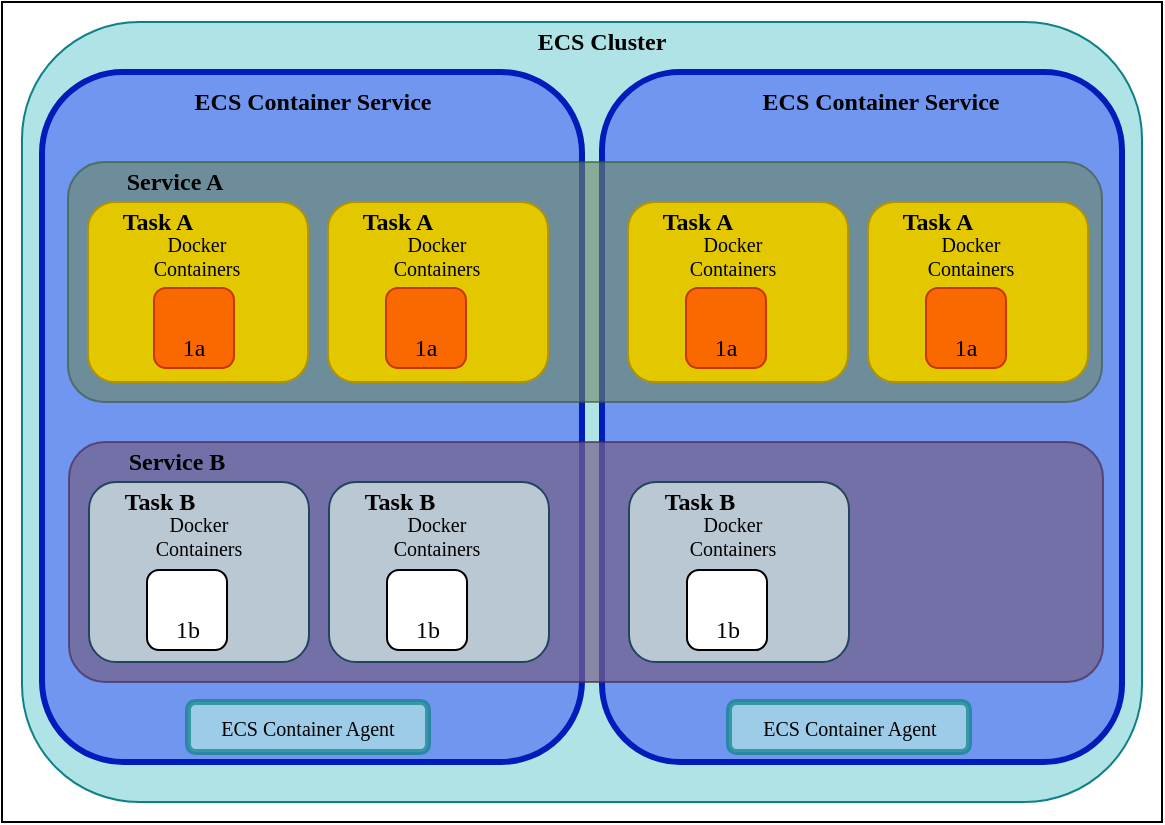 <mxfile version="12.9.9" type="device"><diagram id="lEHRUBd-HJN4wzyn2-5F" name="Page-1"><mxGraphModel dx="1106" dy="778" grid="1" gridSize="10" guides="1" tooltips="1" connect="1" arrows="1" fold="1" page="1" pageScale="1" pageWidth="1654" pageHeight="1169" math="0" shadow="0"><root><mxCell id="0"/><mxCell id="1" parent="0"/><mxCell id="PDUpO6ENa5whkI4T6-9_-109" value="" style="rounded=0;whiteSpace=wrap;html=1;fontFamily=Verdana;fontSize=10;" vertex="1" parent="1"><mxGeometry x="160" y="40" width="580" height="410" as="geometry"/></mxCell><mxCell id="PDUpO6ENa5whkI4T6-9_-1" value="" style="rounded=1;whiteSpace=wrap;html=1;fillColor=#b0e3e6;strokeColor=#0e8088;" vertex="1" parent="1"><mxGeometry x="170" y="50" width="560" height="390" as="geometry"/></mxCell><mxCell id="PDUpO6ENa5whkI4T6-9_-3" value="" style="rounded=1;whiteSpace=wrap;html=1;fillColor=#7096EF;strokeColor=#001DBC;fontColor=#ffffff;gradientColor=none;strokeWidth=3;" vertex="1" parent="1"><mxGeometry x="180" y="75" width="270" height="345" as="geometry"/></mxCell><mxCell id="PDUpO6ENa5whkI4T6-9_-4" value="" style="rounded=1;whiteSpace=wrap;html=1;fillColor=#7096EF;strokeColor=#001DBC;fontColor=#ffffff;strokeWidth=3;" vertex="1" parent="1"><mxGeometry x="460" y="75" width="260" height="345" as="geometry"/></mxCell><mxCell id="PDUpO6ENa5whkI4T6-9_-5" value="" style="rounded=1;whiteSpace=wrap;html=1;fillColor=#6d8764;strokeColor=#3A5431;fontColor=#ffffff;opacity=60;" vertex="1" parent="1"><mxGeometry x="193" y="120" width="517" height="120" as="geometry"/></mxCell><mxCell id="PDUpO6ENa5whkI4T6-9_-7" value="" style="rounded=1;whiteSpace=wrap;html=1;fillColor=#e3c800;strokeColor=#B09500;fontColor=#ffffff;" vertex="1" parent="1"><mxGeometry x="203" y="140" width="110" height="90" as="geometry"/></mxCell><mxCell id="PDUpO6ENa5whkI4T6-9_-12" value="" style="rounded=1;whiteSpace=wrap;html=1;fillColor=#fa6800;strokeColor=#C73500;fontColor=#ffffff;" vertex="1" parent="1"><mxGeometry x="236" y="183" width="40" height="40" as="geometry"/></mxCell><mxCell id="PDUpO6ENa5whkI4T6-9_-15" value="" style="rounded=1;whiteSpace=wrap;html=1;fillColor=#e3c800;strokeColor=#B09500;fontColor=#ffffff;" vertex="1" parent="1"><mxGeometry x="323" y="140" width="110" height="90" as="geometry"/></mxCell><mxCell id="PDUpO6ENa5whkI4T6-9_-16" value="" style="rounded=1;whiteSpace=wrap;html=1;fillColor=#fa6800;strokeColor=#C73500;fontColor=#ffffff;" vertex="1" parent="1"><mxGeometry x="352" y="183" width="40" height="40" as="geometry"/></mxCell><mxCell id="PDUpO6ENa5whkI4T6-9_-18" value="" style="rounded=1;whiteSpace=wrap;html=1;fillColor=#e3c800;strokeColor=#B09500;fontColor=#ffffff;" vertex="1" parent="1"><mxGeometry x="473" y="140" width="110" height="90" as="geometry"/></mxCell><mxCell id="PDUpO6ENa5whkI4T6-9_-19" value="" style="rounded=1;whiteSpace=wrap;html=1;fillColor=#fa6800;strokeColor=#C73500;fontColor=#ffffff;" vertex="1" parent="1"><mxGeometry x="502" y="183" width="40" height="40" as="geometry"/></mxCell><mxCell id="PDUpO6ENa5whkI4T6-9_-21" value="" style="rounded=1;whiteSpace=wrap;html=1;fillColor=#e3c800;strokeColor=#B09500;fontColor=#ffffff;" vertex="1" parent="1"><mxGeometry x="593" y="140" width="110" height="90" as="geometry"/></mxCell><mxCell id="PDUpO6ENa5whkI4T6-9_-22" value="" style="rounded=1;whiteSpace=wrap;html=1;fillColor=#fa6800;strokeColor=#C73500;fontColor=#ffffff;" vertex="1" parent="1"><mxGeometry x="622" y="183" width="40" height="40" as="geometry"/></mxCell><mxCell id="PDUpO6ENa5whkI4T6-9_-24" value="Task A" style="text;html=1;strokeColor=none;fillColor=none;align=center;verticalAlign=middle;whiteSpace=wrap;rounded=0;fontFamily=Verdana;fontStyle=1" vertex="1" parent="1"><mxGeometry x="213" y="140" width="50" height="20" as="geometry"/></mxCell><mxCell id="PDUpO6ENa5whkI4T6-9_-25" value="Docker &lt;br style=&quot;font-size: 10px;&quot;&gt;Containers" style="text;html=1;strokeColor=none;fillColor=none;align=center;verticalAlign=middle;whiteSpace=wrap;rounded=0;fontFamily=Verdana;fontSize=10;" vertex="1" parent="1"><mxGeometry x="199" y="157" width="117" height="20" as="geometry"/></mxCell><mxCell id="PDUpO6ENa5whkI4T6-9_-26" value="1a" style="text;html=1;strokeColor=none;fillColor=none;align=center;verticalAlign=middle;whiteSpace=wrap;rounded=0;fontFamily=Verdana;" vertex="1" parent="1"><mxGeometry x="231" y="203" width="50" height="20" as="geometry"/></mxCell><mxCell id="PDUpO6ENa5whkI4T6-9_-28" value="ECS Container Service" style="text;html=1;strokeColor=none;fillColor=none;align=center;verticalAlign=middle;whiteSpace=wrap;rounded=0;fontFamily=Verdana;fontStyle=1" vertex="1" parent="1"><mxGeometry x="238.5" y="80" width="153" height="20" as="geometry"/></mxCell><mxCell id="PDUpO6ENa5whkI4T6-9_-29" value="ECS Container Service" style="text;html=1;strokeColor=none;fillColor=none;align=center;verticalAlign=middle;whiteSpace=wrap;rounded=0;fontFamily=Verdana;fontStyle=1" vertex="1" parent="1"><mxGeometry x="523" y="80" width="153" height="20" as="geometry"/></mxCell><mxCell id="PDUpO6ENa5whkI4T6-9_-30" value="Service A" style="text;html=1;strokeColor=none;fillColor=none;align=center;verticalAlign=middle;whiteSpace=wrap;rounded=0;fontFamily=Verdana;fontStyle=1" vertex="1" parent="1"><mxGeometry x="170" y="120" width="153" height="20" as="geometry"/></mxCell><mxCell id="PDUpO6ENa5whkI4T6-9_-33" value="Task A" style="text;html=1;strokeColor=none;fillColor=none;align=center;verticalAlign=middle;whiteSpace=wrap;rounded=0;fontFamily=Verdana;fontStyle=1" vertex="1" parent="1"><mxGeometry x="333" y="140" width="50" height="20" as="geometry"/></mxCell><mxCell id="PDUpO6ENa5whkI4T6-9_-34" value="Task A" style="text;html=1;strokeColor=none;fillColor=none;align=center;verticalAlign=middle;whiteSpace=wrap;rounded=0;fontFamily=Verdana;fontStyle=1" vertex="1" parent="1"><mxGeometry x="483" y="140" width="50" height="20" as="geometry"/></mxCell><mxCell id="PDUpO6ENa5whkI4T6-9_-35" value="Task A" style="text;html=1;strokeColor=none;fillColor=none;align=center;verticalAlign=middle;whiteSpace=wrap;rounded=0;fontFamily=Verdana;fontStyle=1" vertex="1" parent="1"><mxGeometry x="603" y="140" width="50" height="20" as="geometry"/></mxCell><mxCell id="PDUpO6ENa5whkI4T6-9_-36" value="1a" style="text;html=1;strokeColor=none;fillColor=none;align=center;verticalAlign=middle;whiteSpace=wrap;rounded=0;fontFamily=Verdana;" vertex="1" parent="1"><mxGeometry x="347" y="203" width="50" height="20" as="geometry"/></mxCell><mxCell id="PDUpO6ENa5whkI4T6-9_-38" value="1a" style="text;html=1;strokeColor=none;fillColor=none;align=center;verticalAlign=middle;whiteSpace=wrap;rounded=0;fontFamily=Verdana;" vertex="1" parent="1"><mxGeometry x="497" y="203" width="50" height="20" as="geometry"/></mxCell><mxCell id="PDUpO6ENa5whkI4T6-9_-40" value="1a" style="text;html=1;strokeColor=none;fillColor=none;align=center;verticalAlign=middle;whiteSpace=wrap;rounded=0;fontFamily=Verdana;" vertex="1" parent="1"><mxGeometry x="617" y="203" width="50" height="20" as="geometry"/></mxCell><mxCell id="PDUpO6ENa5whkI4T6-9_-68" value="Docker &lt;br style=&quot;font-size: 10px;&quot;&gt;Containers" style="text;html=1;strokeColor=none;fillColor=none;align=center;verticalAlign=middle;whiteSpace=wrap;rounded=0;fontFamily=Verdana;fontSize=10;" vertex="1" parent="1"><mxGeometry x="318.5" y="157" width="117" height="20" as="geometry"/></mxCell><mxCell id="PDUpO6ENa5whkI4T6-9_-69" value="Docker &lt;br style=&quot;font-size: 10px;&quot;&gt;Containers" style="text;html=1;strokeColor=none;fillColor=none;align=center;verticalAlign=middle;whiteSpace=wrap;rounded=0;fontFamily=Verdana;fontSize=10;" vertex="1" parent="1"><mxGeometry x="466.5" y="157" width="117" height="20" as="geometry"/></mxCell><mxCell id="PDUpO6ENa5whkI4T6-9_-70" value="Docker &lt;br style=&quot;font-size: 10px;&quot;&gt;Containers" style="text;html=1;strokeColor=none;fillColor=none;align=center;verticalAlign=middle;whiteSpace=wrap;rounded=0;fontFamily=Verdana;fontSize=10;" vertex="1" parent="1"><mxGeometry x="586" y="157" width="117" height="20" as="geometry"/></mxCell><mxCell id="PDUpO6ENa5whkI4T6-9_-71" value="" style="rounded=1;whiteSpace=wrap;html=1;fillColor=#76608a;strokeColor=#432D57;fontColor=#ffffff;opacity=70;" vertex="1" parent="1"><mxGeometry x="193.5" y="260" width="517" height="120" as="geometry"/></mxCell><mxCell id="PDUpO6ENa5whkI4T6-9_-72" value="" style="rounded=1;whiteSpace=wrap;html=1;fillColor=#bac8d3;strokeColor=#23445d;" vertex="1" parent="1"><mxGeometry x="203.5" y="280" width="110" height="90" as="geometry"/></mxCell><mxCell id="PDUpO6ENa5whkI4T6-9_-73" value="" style="rounded=1;whiteSpace=wrap;html=1;" vertex="1" parent="1"><mxGeometry x="232.5" y="324" width="40" height="40" as="geometry"/></mxCell><mxCell id="PDUpO6ENa5whkI4T6-9_-75" value="" style="rounded=1;whiteSpace=wrap;html=1;fillColor=#bac8d3;strokeColor=#23445d;" vertex="1" parent="1"><mxGeometry x="323.5" y="280" width="110" height="90" as="geometry"/></mxCell><mxCell id="PDUpO6ENa5whkI4T6-9_-78" value="" style="rounded=1;whiteSpace=wrap;html=1;fillColor=#bac8d3;strokeColor=#23445d;" vertex="1" parent="1"><mxGeometry x="473.5" y="280" width="110" height="90" as="geometry"/></mxCell><mxCell id="PDUpO6ENa5whkI4T6-9_-84" value="Task B" style="text;html=1;strokeColor=none;fillColor=none;align=center;verticalAlign=middle;whiteSpace=wrap;rounded=0;fontFamily=Verdana;fontStyle=1" vertex="1" parent="1"><mxGeometry x="213.5" y="280" width="50" height="20" as="geometry"/></mxCell><mxCell id="PDUpO6ENa5whkI4T6-9_-85" value="Docker &lt;br style=&quot;font-size: 10px;&quot;&gt;Containers" style="text;html=1;strokeColor=none;fillColor=none;align=center;verticalAlign=middle;whiteSpace=wrap;rounded=0;fontFamily=Verdana;fontSize=10;" vertex="1" parent="1"><mxGeometry x="199.5" y="297" width="117" height="20" as="geometry"/></mxCell><mxCell id="PDUpO6ENa5whkI4T6-9_-86" value="1b" style="text;html=1;strokeColor=none;fillColor=none;align=center;verticalAlign=middle;whiteSpace=wrap;rounded=0;fontFamily=Verdana;" vertex="1" parent="1"><mxGeometry x="227.5" y="344" width="50" height="20" as="geometry"/></mxCell><mxCell id="PDUpO6ENa5whkI4T6-9_-88" value="Service B" style="text;html=1;strokeColor=none;fillColor=none;align=center;verticalAlign=middle;whiteSpace=wrap;rounded=0;fontFamily=Verdana;fontStyle=1" vertex="1" parent="1"><mxGeometry x="170.5" y="260" width="153" height="20" as="geometry"/></mxCell><mxCell id="PDUpO6ENa5whkI4T6-9_-89" value="Task B" style="text;html=1;strokeColor=none;fillColor=none;align=center;verticalAlign=middle;whiteSpace=wrap;rounded=0;fontFamily=Verdana;fontStyle=1" vertex="1" parent="1"><mxGeometry x="333.5" y="280" width="50" height="20" as="geometry"/></mxCell><mxCell id="PDUpO6ENa5whkI4T6-9_-90" value="Task B" style="text;html=1;strokeColor=none;fillColor=none;align=center;verticalAlign=middle;whiteSpace=wrap;rounded=0;fontFamily=Verdana;fontStyle=1" vertex="1" parent="1"><mxGeometry x="483.5" y="280" width="50" height="20" as="geometry"/></mxCell><mxCell id="PDUpO6ENa5whkI4T6-9_-98" value="Docker &lt;br style=&quot;font-size: 10px;&quot;&gt;Containers" style="text;html=1;strokeColor=none;fillColor=none;align=center;verticalAlign=middle;whiteSpace=wrap;rounded=0;fontFamily=Verdana;fontSize=10;" vertex="1" parent="1"><mxGeometry x="319" y="297" width="117" height="20" as="geometry"/></mxCell><mxCell id="PDUpO6ENa5whkI4T6-9_-99" value="Docker &lt;br style=&quot;font-size: 10px;&quot;&gt;Containers" style="text;html=1;strokeColor=none;fillColor=none;align=center;verticalAlign=middle;whiteSpace=wrap;rounded=0;fontFamily=Verdana;fontSize=10;" vertex="1" parent="1"><mxGeometry x="467" y="297" width="117" height="20" as="geometry"/></mxCell><mxCell id="PDUpO6ENa5whkI4T6-9_-101" value="" style="rounded=1;whiteSpace=wrap;html=1;" vertex="1" parent="1"><mxGeometry x="352.5" y="324" width="40" height="40" as="geometry"/></mxCell><mxCell id="PDUpO6ENa5whkI4T6-9_-103" value="1b" style="text;html=1;strokeColor=none;fillColor=none;align=center;verticalAlign=middle;whiteSpace=wrap;rounded=0;fontFamily=Verdana;" vertex="1" parent="1"><mxGeometry x="347.5" y="344" width="50" height="20" as="geometry"/></mxCell><mxCell id="PDUpO6ENa5whkI4T6-9_-105" value="" style="rounded=1;whiteSpace=wrap;html=1;" vertex="1" parent="1"><mxGeometry x="502.5" y="324" width="40" height="40" as="geometry"/></mxCell><mxCell id="PDUpO6ENa5whkI4T6-9_-107" value="1b" style="text;html=1;strokeColor=none;fillColor=none;align=center;verticalAlign=middle;whiteSpace=wrap;rounded=0;fontFamily=Verdana;" vertex="1" parent="1"><mxGeometry x="497.5" y="344" width="50" height="20" as="geometry"/></mxCell><mxCell id="PDUpO6ENa5whkI4T6-9_-110" value="ECS Container Agent" style="rounded=1;whiteSpace=wrap;html=1;strokeWidth=3;fillColor=#b0e3e6;fontFamily=Verdana;fontSize=10;opacity=70;strokeColor=#0e8088;" vertex="1" parent="1"><mxGeometry x="253" y="390" width="120" height="25" as="geometry"/></mxCell><mxCell id="PDUpO6ENa5whkI4T6-9_-111" value="ECS Container Agent" style="rounded=1;whiteSpace=wrap;html=1;strokeWidth=3;fillColor=#b0e3e6;fontFamily=Verdana;fontSize=10;opacity=70;strokeColor=#0e8088;" vertex="1" parent="1"><mxGeometry x="523.5" y="390" width="120" height="25" as="geometry"/></mxCell><mxCell id="PDUpO6ENa5whkI4T6-9_-112" value="ECS Cluster" style="text;html=1;strokeColor=none;fillColor=none;align=center;verticalAlign=middle;whiteSpace=wrap;rounded=0;fontFamily=Verdana;fontStyle=1" vertex="1" parent="1"><mxGeometry x="418.25" y="50" width="83.5" height="20" as="geometry"/></mxCell></root></mxGraphModel></diagram></mxfile>